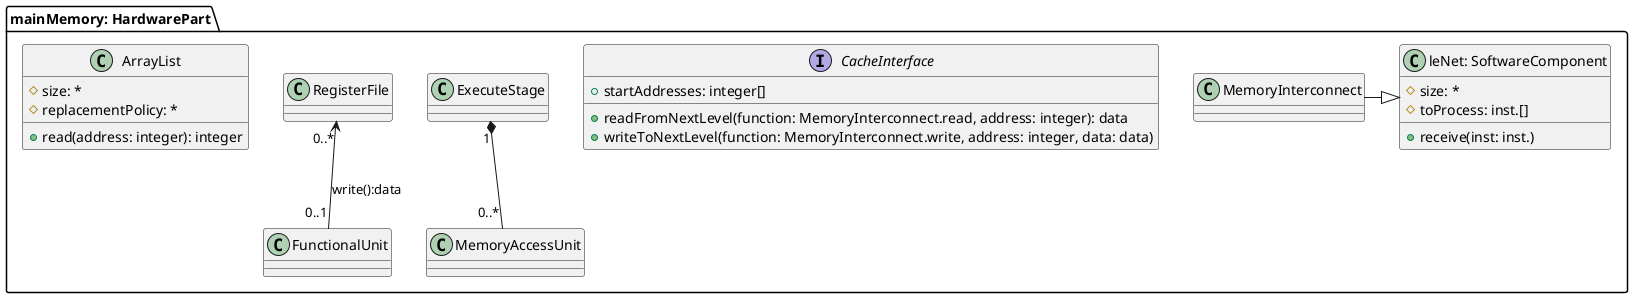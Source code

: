 @startuml

package "mainMemory: HardwarePart" {

class "leNet: SoftwareComponent" as MemoryInterface {
#size: *
+receive(inst: inst.)
#toProcess: inst.[]
}

interface CacheInterface {
+readFromNextLevel(function: MemoryInterconnect.read, address: integer): data
+writeToNextLevel(function: MemoryInterconnect.write, address: integer, data: data)
+startAddresses: integer[]
}

ExecuteStage "1"*--"0..*" MemoryAccessUnit
MemoryInterface <|-left- MemoryInterconnect
RegisterFile "0..*"<--"0..1" FunctionalUnit : "write():data"

class "ArrayList" as ArrayList {
+read(address: integer): integer
#size: *
#replacementPolicy: *
}

@enduml
